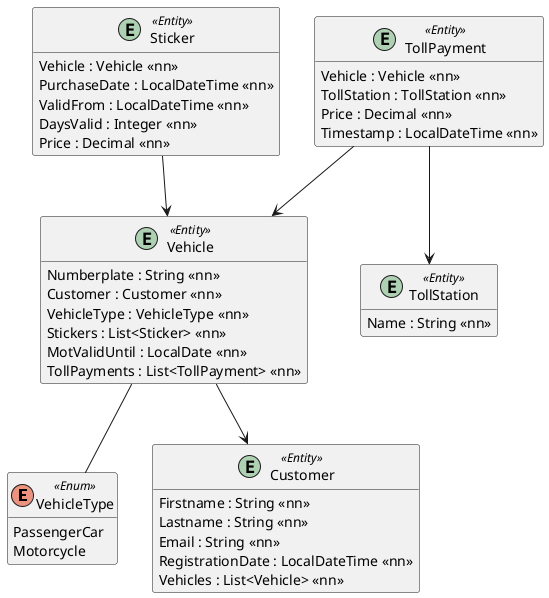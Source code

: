 @startuml
hide empty methods

enum VehicleType << Enum >> {
    PassengerCar
    Motorcycle
}

entity Customer << Entity >>  {
    Firstname : String <<nn>>
    Lastname : String <<nn>>
    Email : String <<nn>>
    RegistrationDate : LocalDateTime <<nn>>
    Vehicles : List<Vehicle> <<nn>>
}

entity Vehicle << Entity >> {
    Numberplate : String <<nn>>
    Customer : Customer <<nn>>
    VehicleType : VehicleType <<nn>>
    Stickers : List<Sticker> <<nn>>
    MotValidUntil : LocalDate <<nn>>
    TollPayments : List<TollPayment> <<nn>>
}

Vehicle --> Customer
Vehicle -- VehicleType



entity Sticker << Entity >> {
    Vehicle : Vehicle <<nn>>
    PurchaseDate : LocalDateTime <<nn>>
    ValidFrom : LocalDateTime <<nn>>
    DaysValid : Integer <<nn>>
    Price : Decimal <<nn>>
}
Sticker --> Vehicle

entity TollStation << Entity >> {
    Name : String <<nn>>
}

entity TollPayment  << Entity >>{
    Vehicle : Vehicle <<nn>>
    TollStation : TollStation <<nn>>
    Price : Decimal <<nn>>
    Timestamp : LocalDateTime <<nn>>
}

TollPayment --> Vehicle
TollPayment --> TollStation

@enduml
